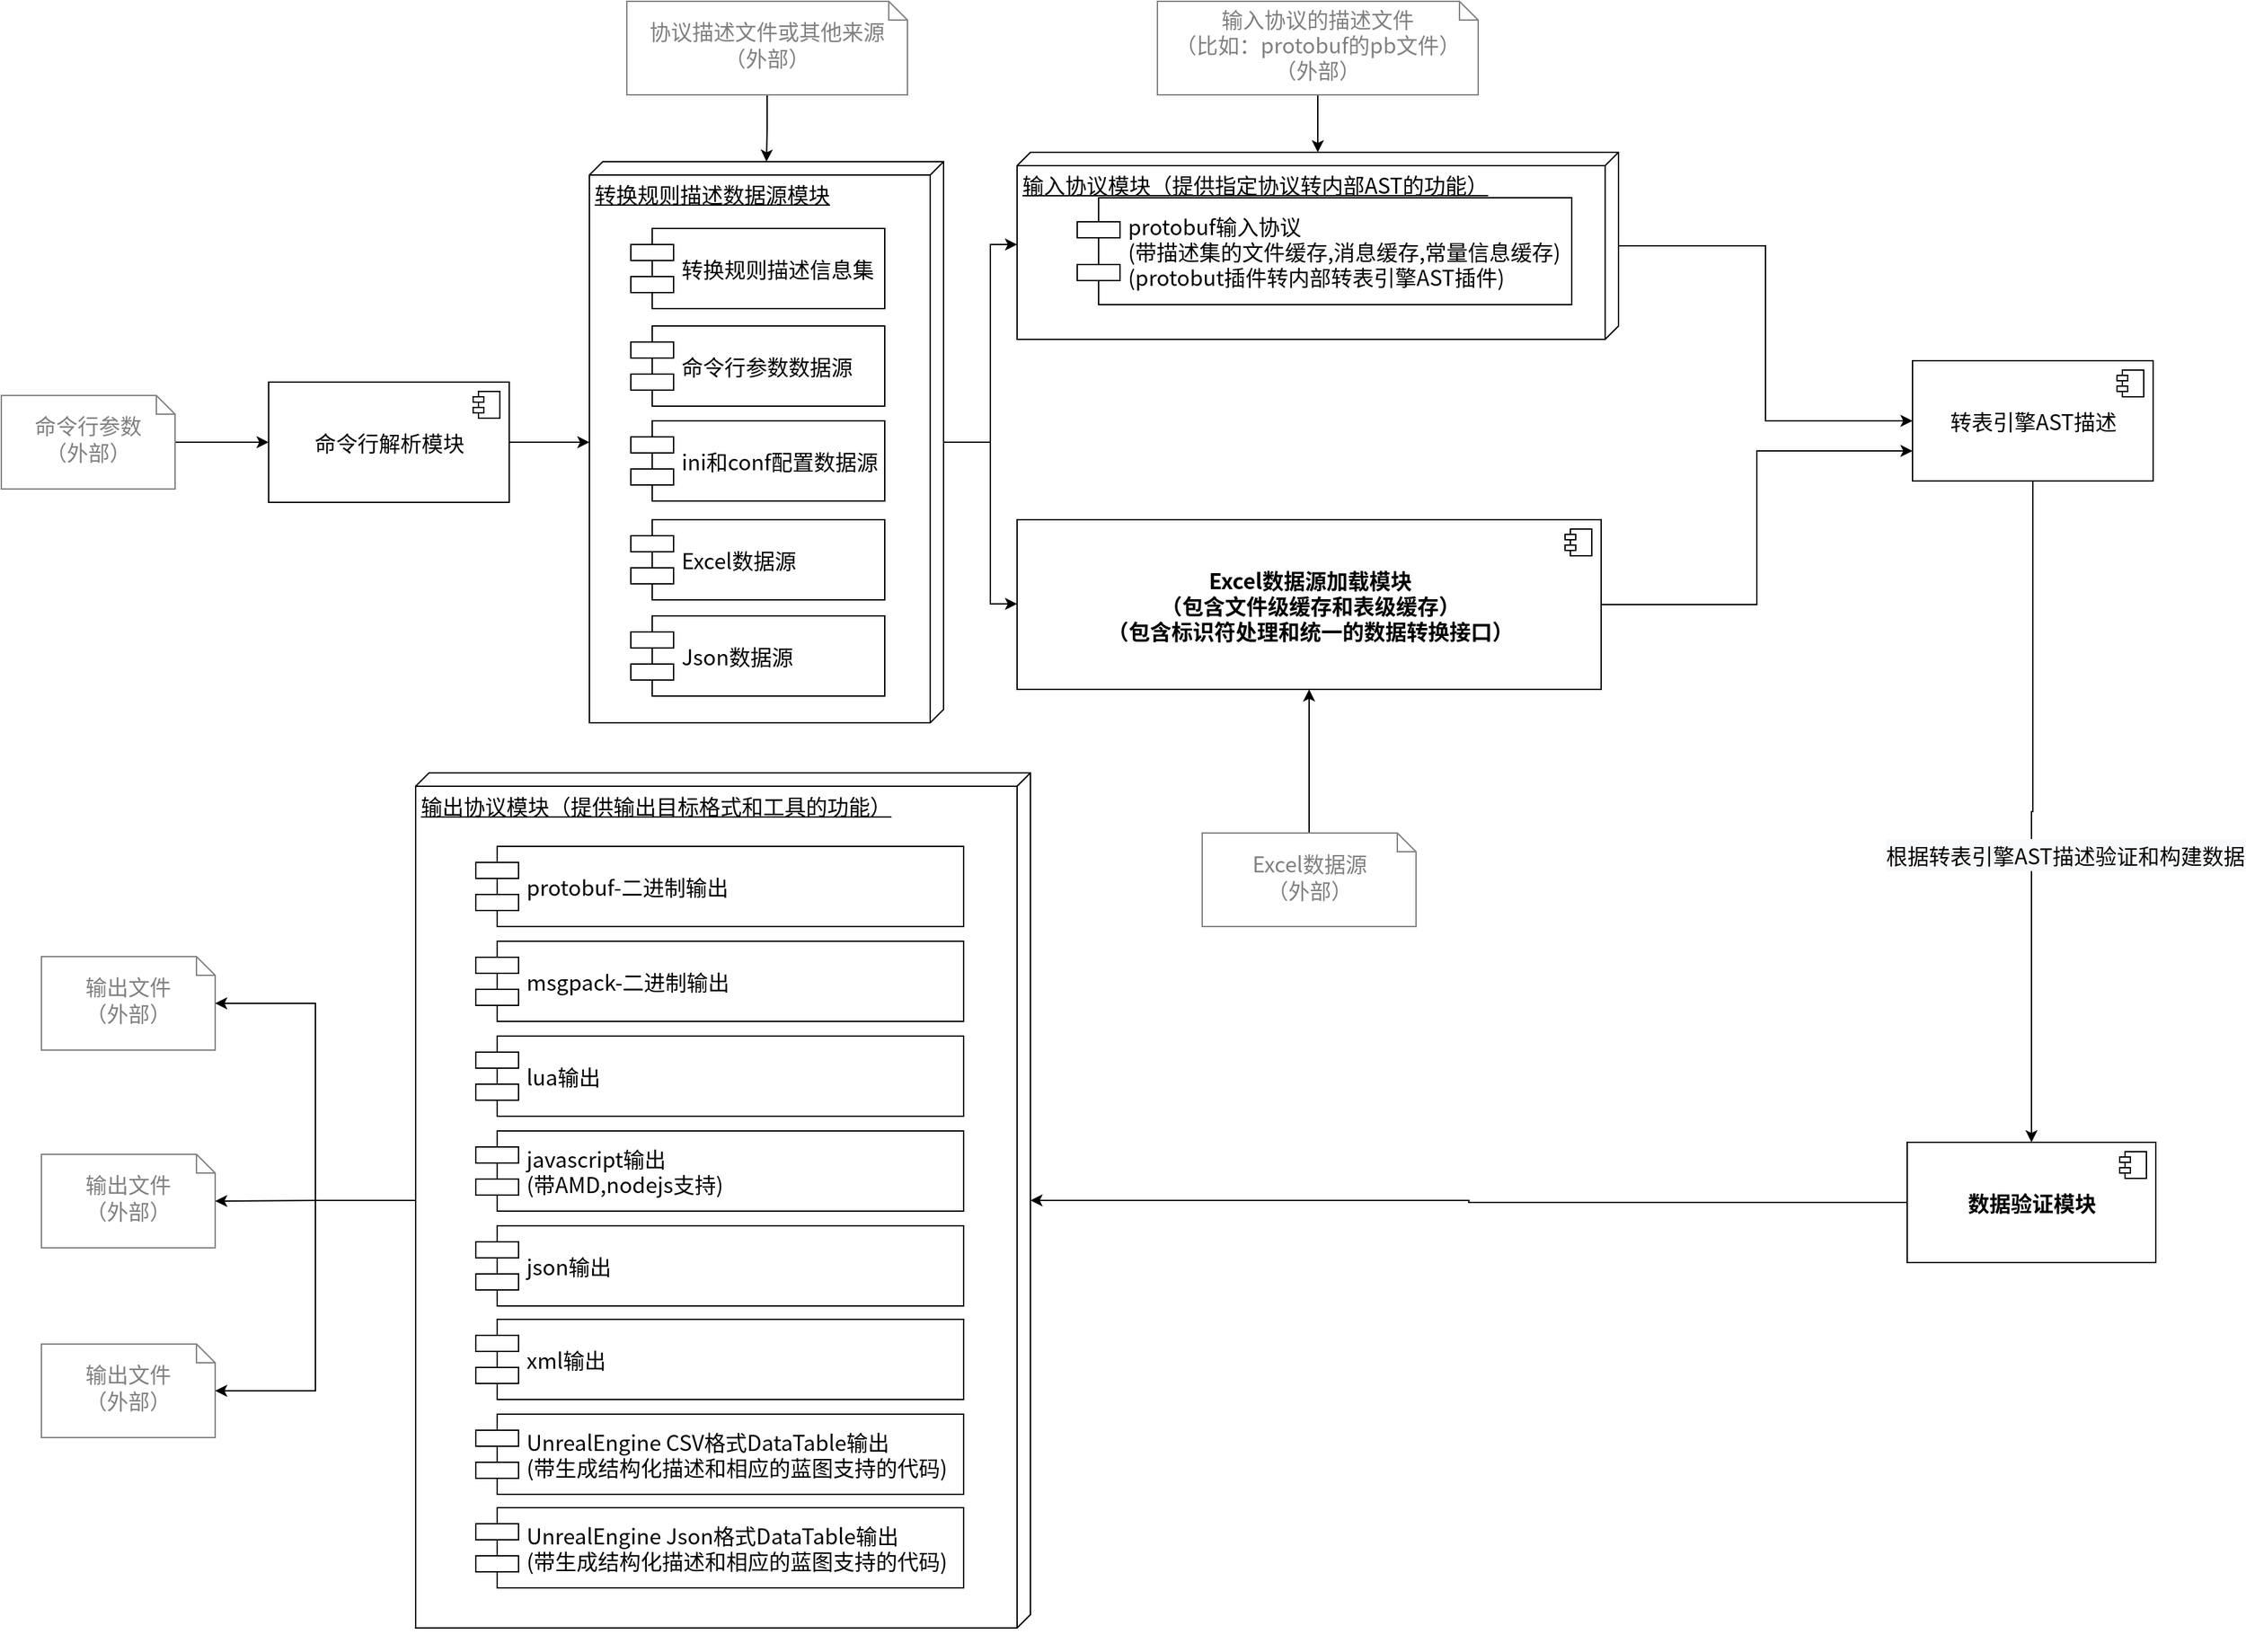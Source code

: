 <mxfile pages="1" version="11.2.5" type="device"><diagram id="i3X92TkcVWZFS5YuBQDx" name="Page-1"><mxGraphModel dx="2062" dy="1039" grid="1" gridSize="10" guides="1" tooltips="1" connect="1" arrows="1" fold="1" page="1" pageScale="1" pageWidth="827" pageHeight="1169" math="0" shadow="0"><root><mxCell id="0"/><mxCell id="1" parent="0"/><mxCell id="JoLBQFMH85o5woU-WgT8-41" value="" style="edgeStyle=orthogonalEdgeStyle;rounded=0;orthogonalLoop=1;jettySize=auto;html=1;fontFamily=Noto Sans CJK SC;fontSize=16;" parent="1" source="czdWq8ye9q_TQWf2d5bs-1" target="JoLBQFMH85o5woU-WgT8-4" edge="1"><mxGeometry relative="1" as="geometry"/></mxCell><mxCell id="czdWq8ye9q_TQWf2d5bs-1" value="命令行解析模块" style="html=1;fontFamily=Noto Sans CJK SC;fontSize=16;" parent="1" vertex="1"><mxGeometry x="260" y="580" width="180" height="90" as="geometry"/></mxCell><mxCell id="czdWq8ye9q_TQWf2d5bs-2" value="" style="shape=component;jettyWidth=8;jettyHeight=4;fontFamily=Noto Sans CJK SC;fontSize=16;" parent="czdWq8ye9q_TQWf2d5bs-1" vertex="1"><mxGeometry x="1" width="20" height="20" relative="1" as="geometry"><mxPoint x="-27" y="7" as="offset"/></mxGeometry></mxCell><mxCell id="JoLBQFMH85o5woU-WgT8-11" value="" style="group" parent="1" vertex="1" connectable="0"><mxGeometry x="500" y="415" width="265" height="420" as="geometry"/></mxCell><mxCell id="JoLBQFMH85o5woU-WgT8-4" value="&lt;span style=&quot;text-align: center&quot;&gt;转换规则描述数据源模块&lt;/span&gt;" style="verticalAlign=top;align=left;spacingTop=8;spacingLeft=2;spacingRight=12;shape=cube;size=10;direction=south;fontStyle=4;html=1;fontFamily=Noto Sans CJK SC;fontSize=16;" parent="JoLBQFMH85o5woU-WgT8-11" vertex="1"><mxGeometry width="265" height="420" as="geometry"/></mxCell><mxCell id="JoLBQFMH85o5woU-WgT8-6" value="命令行参数数据源" style="shape=component;align=left;spacingLeft=36;fontFamily=Noto Sans CJK SC;fontSize=16;" parent="JoLBQFMH85o5woU-WgT8-11" vertex="1"><mxGeometry x="31" y="123" width="190" height="60" as="geometry"/></mxCell><mxCell id="JoLBQFMH85o5woU-WgT8-7" value="ini和conf配置数据源" style="shape=component;align=left;spacingLeft=36;fontFamily=Noto Sans CJK SC;fontSize=16;" parent="JoLBQFMH85o5woU-WgT8-11" vertex="1"><mxGeometry x="31" y="194" width="190" height="60" as="geometry"/></mxCell><mxCell id="JoLBQFMH85o5woU-WgT8-8" value="Excel数据源" style="shape=component;align=left;spacingLeft=36;fontFamily=Noto Sans CJK SC;fontSize=16;" parent="JoLBQFMH85o5woU-WgT8-11" vertex="1"><mxGeometry x="31" y="268" width="190" height="60" as="geometry"/></mxCell><mxCell id="JoLBQFMH85o5woU-WgT8-9" value="Json数据源" style="shape=component;align=left;spacingLeft=36;fontFamily=Noto Sans CJK SC;fontSize=16;" parent="JoLBQFMH85o5woU-WgT8-11" vertex="1"><mxGeometry x="31" y="340" width="190" height="60" as="geometry"/></mxCell><mxCell id="JoLBQFMH85o5woU-WgT8-10" value="转换规则描述信息集" style="shape=component;align=left;spacingLeft=36;fontFamily=Noto Sans CJK SC;fontSize=16;" parent="JoLBQFMH85o5woU-WgT8-11" vertex="1"><mxGeometry x="31" y="50" width="190" height="60" as="geometry"/></mxCell><mxCell id="JoLBQFMH85o5woU-WgT8-24" value="" style="group" parent="1" vertex="1" connectable="0"><mxGeometry x="360" y="859.5" width="480" height="670" as="geometry"/></mxCell><mxCell id="JoLBQFMH85o5woU-WgT8-23" value="" style="group" parent="JoLBQFMH85o5woU-WgT8-24" vertex="1" connectable="0"><mxGeometry x="10" y="13" width="460" height="640" as="geometry"/></mxCell><mxCell id="JoLBQFMH85o5woU-WgT8-14" value="输出协议模块（提供输出目标格式和工具的功能）" style="verticalAlign=top;align=left;spacingTop=8;spacingLeft=2;spacingRight=12;shape=cube;size=10;direction=south;fontStyle=4;html=1;fontFamily=Noto Sans CJK SC;fontSize=16;" parent="JoLBQFMH85o5woU-WgT8-23" vertex="1"><mxGeometry width="460" height="640" as="geometry"/></mxCell><mxCell id="JoLBQFMH85o5woU-WgT8-15" value="protobuf-二进制输出" style="shape=component;align=left;spacingLeft=36;fontFamily=Noto Sans CJK SC;fontSize=16;" parent="JoLBQFMH85o5woU-WgT8-23" vertex="1"><mxGeometry x="45" y="55" width="365" height="60" as="geometry"/></mxCell><mxCell id="JoLBQFMH85o5woU-WgT8-16" value="msgpack-二进制输出" style="shape=component;align=left;spacingLeft=36;fontFamily=Noto Sans CJK SC;fontSize=16;" parent="JoLBQFMH85o5woU-WgT8-23" vertex="1"><mxGeometry x="45" y="126" width="365" height="60" as="geometry"/></mxCell><mxCell id="JoLBQFMH85o5woU-WgT8-17" value="lua输出" style="shape=component;align=left;spacingLeft=36;fontFamily=Noto Sans CJK SC;fontSize=16;" parent="JoLBQFMH85o5woU-WgT8-23" vertex="1"><mxGeometry x="45" y="197" width="365" height="60" as="geometry"/></mxCell><mxCell id="JoLBQFMH85o5woU-WgT8-18" value="javascript输出&#10;(带AMD,nodejs支持)" style="shape=component;align=left;spacingLeft=36;fontFamily=Noto Sans CJK SC;fontSize=16;" parent="JoLBQFMH85o5woU-WgT8-23" vertex="1"><mxGeometry x="45" y="268" width="365" height="60" as="geometry"/></mxCell><mxCell id="JoLBQFMH85o5woU-WgT8-19" value="json输出" style="shape=component;align=left;spacingLeft=36;fontFamily=Noto Sans CJK SC;fontSize=16;" parent="JoLBQFMH85o5woU-WgT8-23" vertex="1"><mxGeometry x="45" y="339" width="365" height="60" as="geometry"/></mxCell><mxCell id="JoLBQFMH85o5woU-WgT8-20" value="xml输出" style="shape=component;align=left;spacingLeft=36;fontFamily=Noto Sans CJK SC;fontSize=16;" parent="JoLBQFMH85o5woU-WgT8-23" vertex="1"><mxGeometry x="45" y="409" width="365" height="60" as="geometry"/></mxCell><mxCell id="JoLBQFMH85o5woU-WgT8-21" value="UnrealEngine CSV格式DataTable输出&#10;(带生成结构化描述和相应的蓝图支持的代码)" style="shape=component;align=left;spacingLeft=36;fontFamily=Noto Sans CJK SC;fontSize=16;" parent="JoLBQFMH85o5woU-WgT8-23" vertex="1"><mxGeometry x="45" y="480" width="365" height="60" as="geometry"/></mxCell><mxCell id="JoLBQFMH85o5woU-WgT8-22" value="UnrealEngine Json格式DataTable输出&#10;(带生成结构化描述和相应的蓝图支持的代码)" style="shape=component;align=left;spacingLeft=36;fontFamily=Noto Sans CJK SC;fontSize=16;" parent="JoLBQFMH85o5woU-WgT8-23" vertex="1"><mxGeometry x="45" y="550" width="365" height="60" as="geometry"/></mxCell><mxCell id="JoLBQFMH85o5woU-WgT8-25" value="" style="group" parent="1" vertex="1" connectable="0"><mxGeometry x="820" y="392" width="450" height="140" as="geometry"/></mxCell><mxCell id="JoLBQFMH85o5woU-WgT8-13" value="" style="group" parent="JoLBQFMH85o5woU-WgT8-25" vertex="1" connectable="0"><mxGeometry width="450" height="140" as="geometry"/></mxCell><mxCell id="JoLBQFMH85o5woU-WgT8-3" value="输入协议模块（提供指定协议转内部AST的功能）" style="verticalAlign=top;align=left;spacingTop=8;spacingLeft=2;spacingRight=12;shape=cube;size=10;direction=south;fontStyle=4;html=1;fontFamily=Noto Sans CJK SC;fontSize=16;" parent="JoLBQFMH85o5woU-WgT8-13" vertex="1"><mxGeometry y="16" width="450" height="140" as="geometry"/></mxCell><mxCell id="JoLBQFMH85o5woU-WgT8-12" value="protobuf输入协议&#10;(带描述集的文件缓存,消息缓存,常量信息缓存)&#10;(protobut插件转内部转表引擎AST插件)" style="shape=component;align=left;spacingLeft=36;fontFamily=Noto Sans CJK SC;fontSize=16;" parent="JoLBQFMH85o5woU-WgT8-13" vertex="1"><mxGeometry x="45" y="50" width="370" height="80" as="geometry"/></mxCell><mxCell id="JoLBQFMH85o5woU-WgT8-55" value="" style="edgeStyle=orthogonalEdgeStyle;rounded=0;orthogonalLoop=1;jettySize=auto;html=1;fontFamily=Noto Sans CJK SC;fontSize=16;" parent="1" source="JoLBQFMH85o5woU-WgT8-34" target="JoLBQFMH85o5woU-WgT8-32" edge="1"><mxGeometry relative="1" as="geometry"><mxPoint x="1200" y="1380" as="sourcePoint"/><mxPoint x="1395" y="1192.5" as="targetPoint"/></mxGeometry></mxCell><mxCell id="JoLBQFMH85o5woU-WgT8-56" value="&lt;span style=&quot;background-color: rgb(248 , 249 , 250)&quot;&gt;根据转表引擎AST描述验证和构建数据&lt;/span&gt;" style="text;html=1;resizable=0;points=[];align=center;verticalAlign=middle;labelBackgroundColor=#ffffff;fontSize=16;fontFamily=Noto Sans CJK SC;" parent="JoLBQFMH85o5woU-WgT8-55" vertex="1" connectable="0"><mxGeometry x="0.134" relative="1" as="geometry"><mxPoint x="24.5" as="offset"/></mxGeometry></mxCell><mxCell id="JoLBQFMH85o5woU-WgT8-30" value="&lt;span style=&quot;font-weight: 700&quot;&gt;Excel数据源加载模块&lt;/span&gt;&lt;br style=&quot;font-weight: 700&quot;&gt;&lt;span style=&quot;font-weight: 700&quot;&gt;（包含文件级缓存和表级缓存）&lt;/span&gt;&lt;br style=&quot;font-weight: 700&quot;&gt;&lt;span style=&quot;font-weight: 700&quot;&gt;（包含标识符处理和统一的数据转换接口）&lt;/span&gt;" style="html=1;fontFamily=Noto Sans CJK SC;fontSize=16;" parent="1" vertex="1"><mxGeometry x="820" y="683" width="437" height="127" as="geometry"/></mxCell><mxCell id="JoLBQFMH85o5woU-WgT8-31" value="" style="shape=component;jettyWidth=8;jettyHeight=4;" parent="JoLBQFMH85o5woU-WgT8-30" vertex="1"><mxGeometry x="1" width="20" height="20" relative="1" as="geometry"><mxPoint x="-27" y="7" as="offset"/></mxGeometry></mxCell><mxCell id="JoLBQFMH85o5woU-WgT8-62" value="" style="edgeStyle=orthogonalEdgeStyle;rounded=0;orthogonalLoop=1;jettySize=auto;html=1;fontFamily=Noto Sans CJK SC;fontSize=16;" parent="1" source="JoLBQFMH85o5woU-WgT8-32" target="JoLBQFMH85o5woU-WgT8-14" edge="1"><mxGeometry relative="1" as="geometry"><mxPoint x="880" y="1172.5" as="targetPoint"/></mxGeometry></mxCell><mxCell id="JoLBQFMH85o5woU-WgT8-32" value="&lt;span style=&quot;font-weight: 700&quot;&gt;数据验证模块&lt;/span&gt;" style="html=1;fontFamily=Noto Sans CJK SC;fontSize=16;" parent="1" vertex="1"><mxGeometry x="1486" y="1149" width="186" height="90" as="geometry"/></mxCell><mxCell id="JoLBQFMH85o5woU-WgT8-33" value="" style="shape=component;jettyWidth=8;jettyHeight=4;" parent="JoLBQFMH85o5woU-WgT8-32" vertex="1"><mxGeometry x="1" width="20" height="20" relative="1" as="geometry"><mxPoint x="-27" y="7" as="offset"/></mxGeometry></mxCell><mxCell id="JoLBQFMH85o5woU-WgT8-59" value="" style="edgeStyle=orthogonalEdgeStyle;rounded=0;orthogonalLoop=1;jettySize=auto;html=1;fontFamily=Noto Sans CJK SC;fontSize=16;entryX=0;entryY=0.75;entryDx=0;entryDy=0;" parent="1" source="JoLBQFMH85o5woU-WgT8-30" target="JoLBQFMH85o5woU-WgT8-34" edge="1"><mxGeometry relative="1" as="geometry"><mxPoint x="1310" y="870" as="targetPoint"/></mxGeometry></mxCell><mxCell id="JoLBQFMH85o5woU-WgT8-34" value="转表引擎AST描述" style="html=1;fontFamily=Noto Sans CJK SC;fontSize=16;" parent="1" vertex="1"><mxGeometry x="1490" y="564" width="180" height="90" as="geometry"/></mxCell><mxCell id="JoLBQFMH85o5woU-WgT8-35" value="" style="shape=component;jettyWidth=8;jettyHeight=4;" parent="JoLBQFMH85o5woU-WgT8-34" vertex="1"><mxGeometry x="1" width="20" height="20" relative="1" as="geometry"><mxPoint x="-27" y="7" as="offset"/></mxGeometry></mxCell><mxCell id="JoLBQFMH85o5woU-WgT8-40" value="" style="edgeStyle=orthogonalEdgeStyle;rounded=0;orthogonalLoop=1;jettySize=auto;html=1;fontFamily=Noto Sans CJK SC;fontSize=16;" parent="1" source="JoLBQFMH85o5woU-WgT8-37" target="czdWq8ye9q_TQWf2d5bs-1" edge="1"><mxGeometry relative="1" as="geometry"><mxPoint x="270" y="625" as="targetPoint"/></mxGeometry></mxCell><mxCell id="JoLBQFMH85o5woU-WgT8-37" value="命令行参数&lt;br&gt;（外部）" style="shape=note;whiteSpace=wrap;html=1;size=14;verticalAlign=middle;align=center;spacingTop=-6;fontFamily=Noto Sans CJK SC;fontSize=16;fontColor=#808080;strokeColor=#808080;" parent="1" vertex="1"><mxGeometry x="60" y="590" width="130" height="70" as="geometry"/></mxCell><mxCell id="JoLBQFMH85o5woU-WgT8-43" value="" style="edgeStyle=orthogonalEdgeStyle;rounded=0;orthogonalLoop=1;jettySize=auto;html=1;fontFamily=Noto Sans CJK SC;fontSize=16;" parent="1" source="JoLBQFMH85o5woU-WgT8-42" target="JoLBQFMH85o5woU-WgT8-4" edge="1"><mxGeometry relative="1" as="geometry"/></mxCell><mxCell id="JoLBQFMH85o5woU-WgT8-42" value="协议描述文件或其他来源&lt;br&gt;（外部）" style="shape=note;whiteSpace=wrap;html=1;size=14;verticalAlign=middle;align=center;spacingTop=-6;fontFamily=Noto Sans CJK SC;fontSize=16;fontColor=#808080;strokeColor=#808080;" parent="1" vertex="1"><mxGeometry x="528" y="295" width="210" height="70" as="geometry"/></mxCell><mxCell id="JoLBQFMH85o5woU-WgT8-46" value="" style="edgeStyle=orthogonalEdgeStyle;rounded=0;orthogonalLoop=1;jettySize=auto;html=1;fontFamily=Noto Sans CJK SC;fontSize=16;" parent="1" source="JoLBQFMH85o5woU-WgT8-4" target="JoLBQFMH85o5woU-WgT8-3" edge="1"><mxGeometry relative="1" as="geometry"><Array as="points"><mxPoint x="800" y="625"/><mxPoint x="800" y="477"/></Array></mxGeometry></mxCell><mxCell id="JoLBQFMH85o5woU-WgT8-48" value="" style="edgeStyle=orthogonalEdgeStyle;rounded=0;orthogonalLoop=1;jettySize=auto;html=1;fontFamily=Noto Sans CJK SC;fontSize=16;" parent="1" source="JoLBQFMH85o5woU-WgT8-47" target="JoLBQFMH85o5woU-WgT8-3" edge="1"><mxGeometry relative="1" as="geometry"/></mxCell><mxCell id="JoLBQFMH85o5woU-WgT8-47" value="输入协议的描述文件&lt;br&gt;（比如：protobuf的pb文件）&lt;br&gt;（外部）" style="shape=note;whiteSpace=wrap;html=1;size=14;verticalAlign=middle;align=center;spacingTop=-6;fontFamily=Noto Sans CJK SC;fontSize=16;fontColor=#808080;strokeColor=#808080;" parent="1" vertex="1"><mxGeometry x="925" y="295" width="240" height="70" as="geometry"/></mxCell><mxCell id="JoLBQFMH85o5woU-WgT8-49" value="" style="edgeStyle=orthogonalEdgeStyle;rounded=0;orthogonalLoop=1;jettySize=auto;html=1;fontFamily=Noto Sans CJK SC;fontSize=16;entryX=0;entryY=0.5;entryDx=0;entryDy=0;" parent="1" source="JoLBQFMH85o5woU-WgT8-3" target="JoLBQFMH85o5woU-WgT8-34" edge="1"><mxGeometry relative="1" as="geometry"><mxPoint x="1220" y="870" as="targetPoint"/></mxGeometry></mxCell><mxCell id="JoLBQFMH85o5woU-WgT8-52" value="" style="edgeStyle=orthogonalEdgeStyle;rounded=0;orthogonalLoop=1;jettySize=auto;html=1;fontFamily=Noto Sans CJK SC;fontSize=16;" parent="1" source="JoLBQFMH85o5woU-WgT8-51" target="JoLBQFMH85o5woU-WgT8-30" edge="1"><mxGeometry relative="1" as="geometry"/></mxCell><mxCell id="JoLBQFMH85o5woU-WgT8-51" value="Excel数据源&lt;br&gt;（外部）" style="shape=note;whiteSpace=wrap;html=1;size=14;verticalAlign=middle;align=center;spacingTop=-6;fontFamily=Noto Sans CJK SC;fontSize=16;fontColor=#808080;strokeColor=#808080;" parent="1" vertex="1"><mxGeometry x="958.5" y="917.5" width="160" height="70" as="geometry"/></mxCell><mxCell id="JoLBQFMH85o5woU-WgT8-63" value="输出文件&lt;br&gt;（外部）" style="shape=note;whiteSpace=wrap;html=1;size=14;verticalAlign=middle;align=center;spacingTop=-6;fontFamily=Noto Sans CJK SC;fontSize=16;fontColor=#808080;strokeColor=#808080;" parent="1" vertex="1"><mxGeometry x="90" y="1010" width="130" height="70" as="geometry"/></mxCell><mxCell id="JoLBQFMH85o5woU-WgT8-64" value="输出文件&lt;br&gt;（外部）" style="shape=note;whiteSpace=wrap;html=1;size=14;verticalAlign=middle;align=center;spacingTop=-6;fontFamily=Noto Sans CJK SC;fontSize=16;fontColor=#808080;strokeColor=#808080;" parent="1" vertex="1"><mxGeometry x="90" y="1158" width="130" height="70" as="geometry"/></mxCell><mxCell id="JoLBQFMH85o5woU-WgT8-65" value="输出文件&lt;br&gt;（外部）" style="shape=note;whiteSpace=wrap;html=1;size=14;verticalAlign=middle;align=center;spacingTop=-6;fontFamily=Noto Sans CJK SC;fontSize=16;fontColor=#808080;strokeColor=#808080;" parent="1" vertex="1"><mxGeometry x="90" y="1300" width="130" height="70" as="geometry"/></mxCell><mxCell id="JoLBQFMH85o5woU-WgT8-67" value="" style="edgeStyle=orthogonalEdgeStyle;rounded=0;orthogonalLoop=1;jettySize=auto;html=1;fontFamily=Noto Sans CJK SC;fontSize=16;" parent="1" source="JoLBQFMH85o5woU-WgT8-14" target="JoLBQFMH85o5woU-WgT8-63" edge="1"><mxGeometry relative="1" as="geometry"><mxPoint x="290" y="1192.5" as="targetPoint"/></mxGeometry></mxCell><mxCell id="JoLBQFMH85o5woU-WgT8-68" value="" style="edgeStyle=orthogonalEdgeStyle;rounded=0;orthogonalLoop=1;jettySize=auto;html=1;fontFamily=Noto Sans CJK SC;fontSize=16;" parent="1" source="JoLBQFMH85o5woU-WgT8-14" target="JoLBQFMH85o5woU-WgT8-65" edge="1"><mxGeometry relative="1" as="geometry"><mxPoint x="380" y="1203" as="sourcePoint"/><mxPoint x="230" y="1055" as="targetPoint"/></mxGeometry></mxCell><mxCell id="JoLBQFMH85o5woU-WgT8-69" value="" style="edgeStyle=orthogonalEdgeStyle;rounded=0;orthogonalLoop=1;jettySize=auto;html=1;fontFamily=Noto Sans CJK SC;fontSize=16;" parent="1" source="JoLBQFMH85o5woU-WgT8-14" target="JoLBQFMH85o5woU-WgT8-64" edge="1"><mxGeometry relative="1" as="geometry"><mxPoint x="390" y="1213" as="sourcePoint"/><mxPoint x="240" y="1065" as="targetPoint"/></mxGeometry></mxCell><mxCell id="JoLBQFMH85o5woU-WgT8-71" value="" style="edgeStyle=orthogonalEdgeStyle;rounded=0;orthogonalLoop=1;jettySize=auto;html=1;fontFamily=Noto Sans CJK SC;fontSize=16;fontColor=#808080;" parent="1" source="JoLBQFMH85o5woU-WgT8-4" target="JoLBQFMH85o5woU-WgT8-30" edge="1"><mxGeometry relative="1" as="geometry"><mxPoint x="845" y="625" as="targetPoint"/><Array as="points"><mxPoint x="800" y="625"/><mxPoint x="800" y="746"/></Array></mxGeometry></mxCell></root></mxGraphModel></diagram></mxfile>